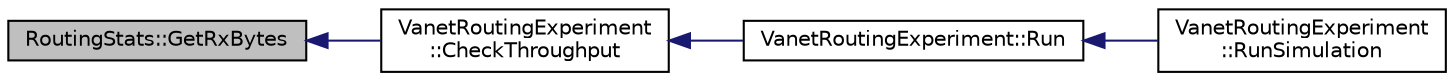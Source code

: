 digraph "RoutingStats::GetRxBytes"
{
  edge [fontname="Helvetica",fontsize="10",labelfontname="Helvetica",labelfontsize="10"];
  node [fontname="Helvetica",fontsize="10",shape=record];
  rankdir="LR";
  Node1 [label="RoutingStats::GetRxBytes",height=0.2,width=0.4,color="black", fillcolor="grey75", style="filled", fontcolor="black"];
  Node1 -> Node2 [dir="back",color="midnightblue",fontsize="10",style="solid"];
  Node2 [label="VanetRoutingExperiment\l::CheckThroughput",height=0.2,width=0.4,color="black", fillcolor="white", style="filled",URL="$d7/d1b/classVanetRoutingExperiment.html#a8677a520984328c4fa300618116b316d",tooltip="Checks the throughput and outputs summary to CSV file1. This is scheduled and called once per second..."];
  Node2 -> Node3 [dir="back",color="midnightblue",fontsize="10",style="solid"];
  Node3 [label="VanetRoutingExperiment::Run",height=0.2,width=0.4,color="black", fillcolor="white", style="filled",URL="$d7/d1b/classVanetRoutingExperiment.html#a603c3d73ea69a382459f446dfdef4833",tooltip="Run the simulation. "];
  Node3 -> Node4 [dir="back",color="midnightblue",fontsize="10",style="solid"];
  Node4 [label="VanetRoutingExperiment\l::RunSimulation",height=0.2,width=0.4,color="black", fillcolor="white", style="filled",URL="$d7/d1b/classVanetRoutingExperiment.html#a1dfce2ceec687bd91890e92536f5aaec",tooltip="Run the simulation. "];
}
